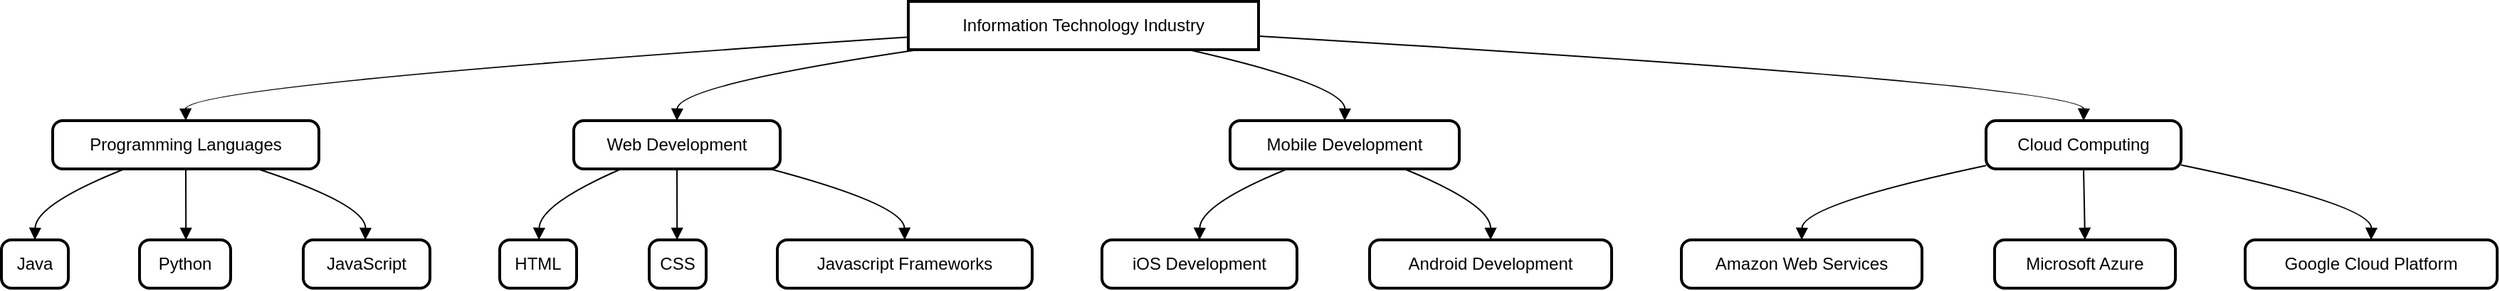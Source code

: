 <mxfile version="24.7.7">
  <diagram name="Page-1" id="ZXhk_Sd3vh9Zen9OOcht">
    <mxGraphModel>
      <root>
        <mxCell id="0" />
        <mxCell id="1" parent="0" />
        <mxCell id="2" value="Information Technology Industry" style="whiteSpace=wrap;strokeWidth=2;" vertex="1" parent="1">
          <mxGeometry x="637" width="246" height="34" as="geometry" />
        </mxCell>
        <mxCell id="3" value="Programming Languages" style="rounded=1;absoluteArcSize=1;arcSize=14;whiteSpace=wrap;strokeWidth=2;" vertex="1" parent="1">
          <mxGeometry x="36" y="84" width="187" height="34" as="geometry" />
        </mxCell>
        <mxCell id="4" value="Web Development" style="rounded=1;absoluteArcSize=1;arcSize=14;whiteSpace=wrap;strokeWidth=2;" vertex="1" parent="1">
          <mxGeometry x="402" y="84" width="145" height="34" as="geometry" />
        </mxCell>
        <mxCell id="5" value="Mobile Development" style="rounded=1;absoluteArcSize=1;arcSize=14;whiteSpace=wrap;strokeWidth=2;" vertex="1" parent="1">
          <mxGeometry x="863" y="84" width="161" height="34" as="geometry" />
        </mxCell>
        <mxCell id="6" value="Cloud Computing" style="rounded=1;absoluteArcSize=1;arcSize=14;whiteSpace=wrap;strokeWidth=2;" vertex="1" parent="1">
          <mxGeometry x="1394" y="84" width="137" height="34" as="geometry" />
        </mxCell>
        <mxCell id="7" value="Java" style="rounded=1;absoluteArcSize=1;arcSize=14;whiteSpace=wrap;strokeWidth=2;" vertex="1" parent="1">
          <mxGeometry y="168" width="47" height="34" as="geometry" />
        </mxCell>
        <mxCell id="8" value="Python" style="rounded=1;absoluteArcSize=1;arcSize=14;whiteSpace=wrap;strokeWidth=2;" vertex="1" parent="1">
          <mxGeometry x="97" y="168" width="64" height="34" as="geometry" />
        </mxCell>
        <mxCell id="9" value="JavaScript" style="rounded=1;absoluteArcSize=1;arcSize=14;whiteSpace=wrap;strokeWidth=2;" vertex="1" parent="1">
          <mxGeometry x="212" y="168" width="89" height="34" as="geometry" />
        </mxCell>
        <mxCell id="10" value="HTML" style="rounded=1;absoluteArcSize=1;arcSize=14;whiteSpace=wrap;strokeWidth=2;" vertex="1" parent="1">
          <mxGeometry x="350" y="168" width="54" height="34" as="geometry" />
        </mxCell>
        <mxCell id="11" value="CSS" style="rounded=1;absoluteArcSize=1;arcSize=14;whiteSpace=wrap;strokeWidth=2;" vertex="1" parent="1">
          <mxGeometry x="455" y="168" width="40" height="34" as="geometry" />
        </mxCell>
        <mxCell id="12" value="Javascript Frameworks" style="rounded=1;absoluteArcSize=1;arcSize=14;whiteSpace=wrap;strokeWidth=2;" vertex="1" parent="1">
          <mxGeometry x="545" y="168" width="179" height="34" as="geometry" />
        </mxCell>
        <mxCell id="13" value="iOS Development" style="rounded=1;absoluteArcSize=1;arcSize=14;whiteSpace=wrap;strokeWidth=2;" vertex="1" parent="1">
          <mxGeometry x="773" y="168" width="137" height="34" as="geometry" />
        </mxCell>
        <mxCell id="14" value="Android Development" style="rounded=1;absoluteArcSize=1;arcSize=14;whiteSpace=wrap;strokeWidth=2;" vertex="1" parent="1">
          <mxGeometry x="961" y="168" width="170" height="34" as="geometry" />
        </mxCell>
        <mxCell id="15" value="Amazon Web Services" style="rounded=1;absoluteArcSize=1;arcSize=14;whiteSpace=wrap;strokeWidth=2;" vertex="1" parent="1">
          <mxGeometry x="1180" y="168" width="169" height="34" as="geometry" />
        </mxCell>
        <mxCell id="16" value="Microsoft Azure" style="rounded=1;absoluteArcSize=1;arcSize=14;whiteSpace=wrap;strokeWidth=2;" vertex="1" parent="1">
          <mxGeometry x="1400" y="168" width="127" height="34" as="geometry" />
        </mxCell>
        <mxCell id="17" value="Google Cloud Platform" style="rounded=1;absoluteArcSize=1;arcSize=14;whiteSpace=wrap;strokeWidth=2;" vertex="1" parent="1">
          <mxGeometry x="1576" y="168" width="177" height="34" as="geometry" />
        </mxCell>
        <mxCell id="18" value="" style="curved=1;startArrow=none;endArrow=block;exitX=0;exitY=0.74;entryX=0.5;entryY=0;" edge="1" parent="1" source="2" target="3">
          <mxGeometry relative="1" as="geometry">
            <Array as="points">
              <mxPoint x="129" y="59" />
            </Array>
          </mxGeometry>
        </mxCell>
        <mxCell id="19" value="" style="curved=1;startArrow=none;endArrow=block;exitX=0.03;exitY=1;entryX=0.5;entryY=0;" edge="1" parent="1" source="2" target="4">
          <mxGeometry relative="1" as="geometry">
            <Array as="points">
              <mxPoint x="475" y="59" />
            </Array>
          </mxGeometry>
        </mxCell>
        <mxCell id="20" value="" style="curved=1;startArrow=none;endArrow=block;exitX=0.8;exitY=1;entryX=0.5;entryY=0;" edge="1" parent="1" source="2" target="5">
          <mxGeometry relative="1" as="geometry">
            <Array as="points">
              <mxPoint x="944" y="59" />
            </Array>
          </mxGeometry>
        </mxCell>
        <mxCell id="21" value="" style="curved=1;startArrow=none;endArrow=block;exitX=1;exitY=0.72;entryX=0.5;entryY=0;" edge="1" parent="1" source="2" target="6">
          <mxGeometry relative="1" as="geometry">
            <Array as="points">
              <mxPoint x="1463" y="59" />
            </Array>
          </mxGeometry>
        </mxCell>
        <mxCell id="22" value="" style="curved=1;startArrow=none;endArrow=block;exitX=0.27;exitY=1;entryX=0.5;entryY=0;" edge="1" parent="1" source="3" target="7">
          <mxGeometry relative="1" as="geometry">
            <Array as="points">
              <mxPoint x="24" y="143" />
            </Array>
          </mxGeometry>
        </mxCell>
        <mxCell id="23" value="" style="curved=1;startArrow=none;endArrow=block;exitX=0.5;exitY=1;entryX=0.51;entryY=0;" edge="1" parent="1" source="3" target="8">
          <mxGeometry relative="1" as="geometry">
            <Array as="points" />
          </mxGeometry>
        </mxCell>
        <mxCell id="24" value="" style="curved=1;startArrow=none;endArrow=block;exitX=0.77;exitY=1;entryX=0.49;entryY=0;" edge="1" parent="1" source="3" target="9">
          <mxGeometry relative="1" as="geometry">
            <Array as="points">
              <mxPoint x="256" y="143" />
            </Array>
          </mxGeometry>
        </mxCell>
        <mxCell id="25" value="" style="curved=1;startArrow=none;endArrow=block;exitX=0.23;exitY=1;entryX=0.51;entryY=0;" edge="1" parent="1" source="4" target="10">
          <mxGeometry relative="1" as="geometry">
            <Array as="points">
              <mxPoint x="378" y="143" />
            </Array>
          </mxGeometry>
        </mxCell>
        <mxCell id="26" value="" style="curved=1;startArrow=none;endArrow=block;exitX=0.5;exitY=1;entryX=0.49;entryY=0;" edge="1" parent="1" source="4" target="11">
          <mxGeometry relative="1" as="geometry">
            <Array as="points" />
          </mxGeometry>
        </mxCell>
        <mxCell id="27" value="" style="curved=1;startArrow=none;endArrow=block;exitX=0.95;exitY=1;entryX=0.5;entryY=0;" edge="1" parent="1" source="4" target="12">
          <mxGeometry relative="1" as="geometry">
            <Array as="points">
              <mxPoint x="634" y="143" />
            </Array>
          </mxGeometry>
        </mxCell>
        <mxCell id="28" value="" style="curved=1;startArrow=none;endArrow=block;exitX=0.25;exitY=1;entryX=0.5;entryY=0;" edge="1" parent="1" source="5" target="13">
          <mxGeometry relative="1" as="geometry">
            <Array as="points">
              <mxPoint x="842" y="143" />
            </Array>
          </mxGeometry>
        </mxCell>
        <mxCell id="29" value="" style="curved=1;startArrow=none;endArrow=block;exitX=0.76;exitY=1;entryX=0.5;entryY=0;" edge="1" parent="1" source="5" target="14">
          <mxGeometry relative="1" as="geometry">
            <Array as="points">
              <mxPoint x="1046" y="143" />
            </Array>
          </mxGeometry>
        </mxCell>
        <mxCell id="30" value="" style="curved=1;startArrow=none;endArrow=block;exitX=0;exitY=0.93;entryX=0.5;entryY=0;" edge="1" parent="1" source="6" target="15">
          <mxGeometry relative="1" as="geometry">
            <Array as="points">
              <mxPoint x="1265" y="143" />
            </Array>
          </mxGeometry>
        </mxCell>
        <mxCell id="31" value="" style="curved=1;startArrow=none;endArrow=block;exitX=0.5;exitY=1;entryX=0.5;entryY=0;" edge="1" parent="1" source="6" target="16">
          <mxGeometry relative="1" as="geometry">
            <Array as="points" />
          </mxGeometry>
        </mxCell>
        <mxCell id="32" value="" style="curved=1;startArrow=none;endArrow=block;exitX=1;exitY=0.92;entryX=0.5;entryY=0;" edge="1" parent="1" source="6" target="17">
          <mxGeometry relative="1" as="geometry">
            <Array as="points">
              <mxPoint x="1665" y="143" />
            </Array>
          </mxGeometry>
        </mxCell>
      </root>
    </mxGraphModel>
  </diagram>
</mxfile>
